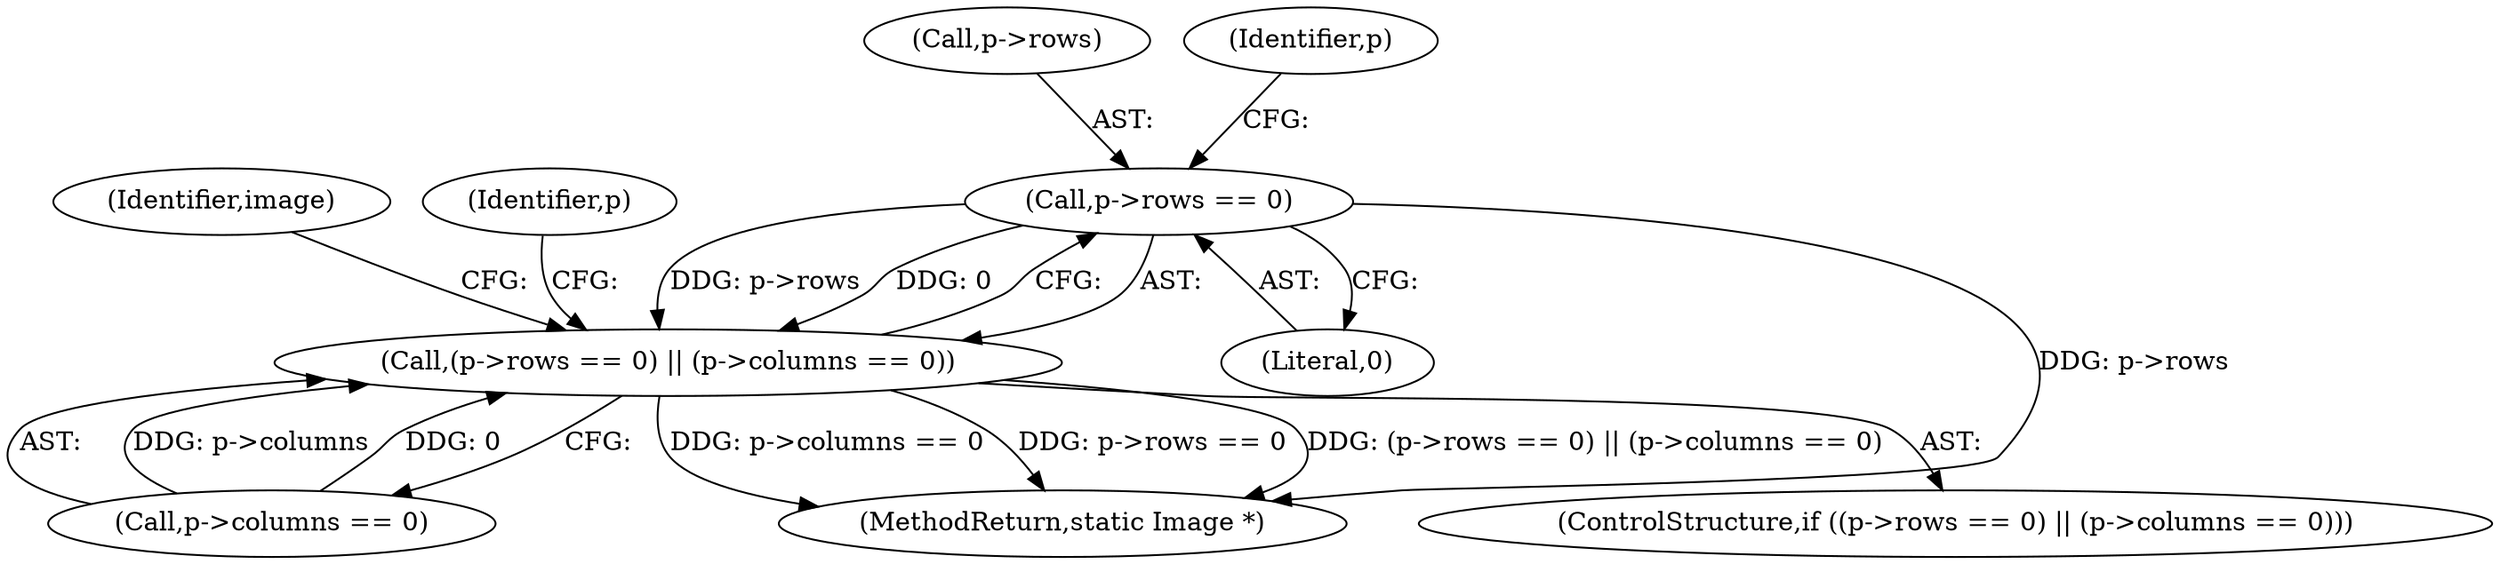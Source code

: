 digraph "0_ImageMagick_e04cf3e9524f50ca336253513d977224e083b816@pointer" {
"1001903" [label="(Call,p->rows == 0)"];
"1001902" [label="(Call,(p->rows == 0) || (p->columns == 0))"];
"1001904" [label="(Call,p->rows)"];
"1001902" [label="(Call,(p->rows == 0) || (p->columns == 0))"];
"1001907" [label="(Literal,0)"];
"1001908" [label="(Call,p->columns == 0)"];
"1001965" [label="(MethodReturn,static Image *)"];
"1001901" [label="(ControlStructure,if ((p->rows == 0) || (p->columns == 0)))"];
"1001925" [label="(Identifier,image)"];
"1001903" [label="(Call,p->rows == 0)"];
"1001915" [label="(Identifier,p)"];
"1001910" [label="(Identifier,p)"];
"1001903" -> "1001902"  [label="AST: "];
"1001903" -> "1001907"  [label="CFG: "];
"1001904" -> "1001903"  [label="AST: "];
"1001907" -> "1001903"  [label="AST: "];
"1001910" -> "1001903"  [label="CFG: "];
"1001902" -> "1001903"  [label="CFG: "];
"1001903" -> "1001965"  [label="DDG: p->rows"];
"1001903" -> "1001902"  [label="DDG: p->rows"];
"1001903" -> "1001902"  [label="DDG: 0"];
"1001902" -> "1001901"  [label="AST: "];
"1001902" -> "1001908"  [label="CFG: "];
"1001908" -> "1001902"  [label="AST: "];
"1001915" -> "1001902"  [label="CFG: "];
"1001925" -> "1001902"  [label="CFG: "];
"1001902" -> "1001965"  [label="DDG: (p->rows == 0) || (p->columns == 0)"];
"1001902" -> "1001965"  [label="DDG: p->columns == 0"];
"1001902" -> "1001965"  [label="DDG: p->rows == 0"];
"1001908" -> "1001902"  [label="DDG: p->columns"];
"1001908" -> "1001902"  [label="DDG: 0"];
}
